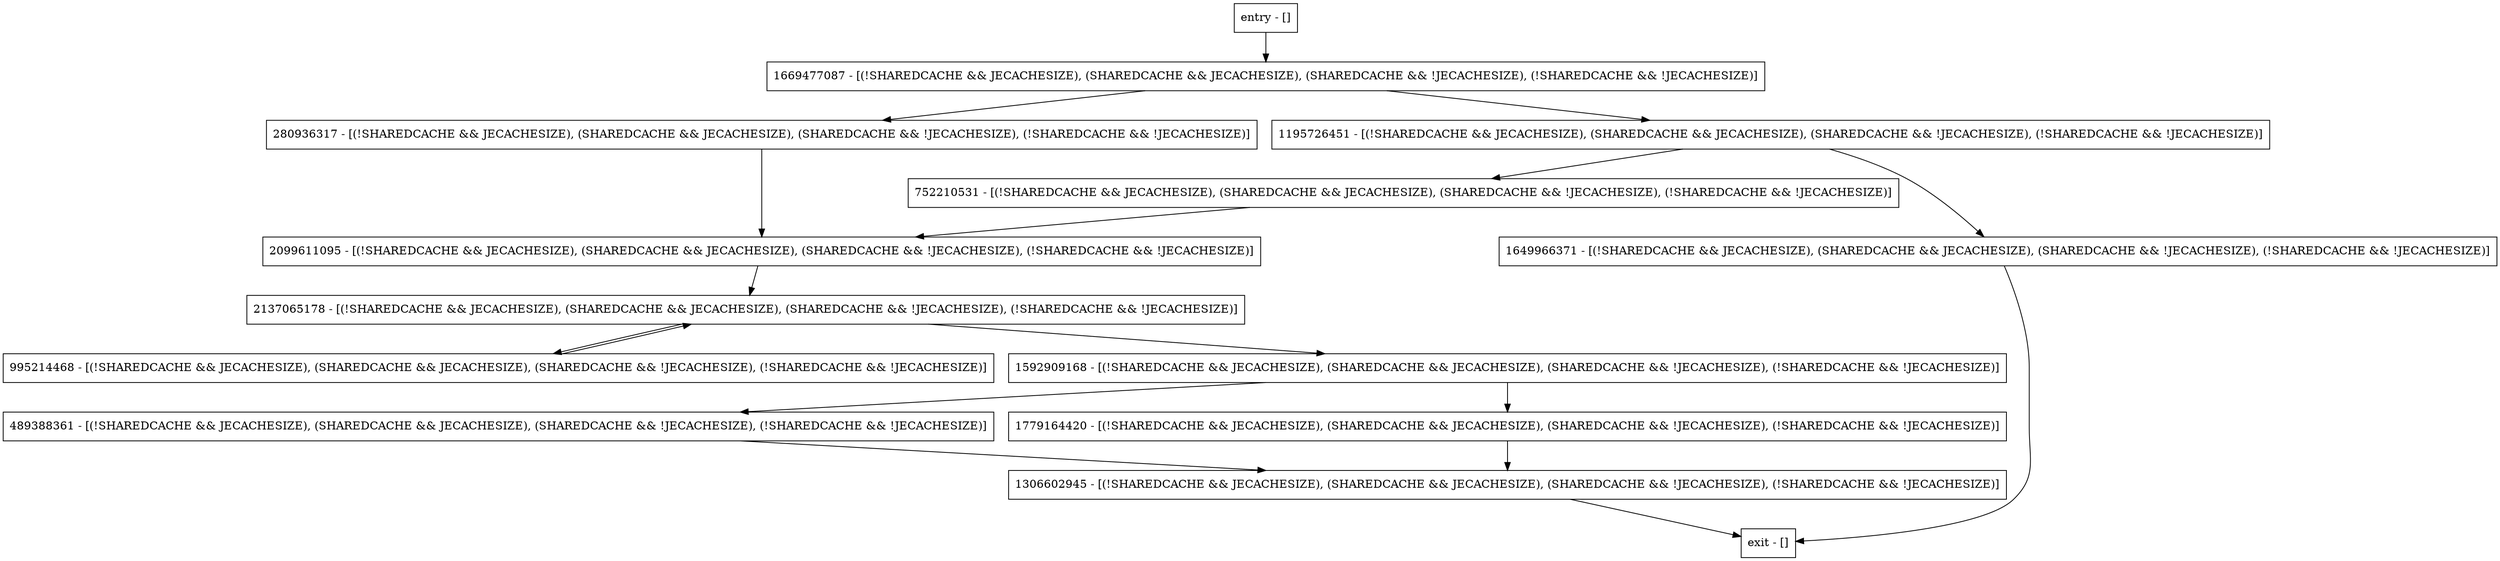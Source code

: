 digraph <init> {
node [shape=record];
1649966371 [label="1649966371 - [(!SHAREDCACHE && JECACHESIZE), (SHAREDCACHE && JECACHESIZE), (SHAREDCACHE && !JECACHESIZE), (!SHAREDCACHE && !JECACHESIZE)]"];
entry [label="entry - []"];
exit [label="exit - []"];
280936317 [label="280936317 - [(!SHAREDCACHE && JECACHESIZE), (SHAREDCACHE && JECACHESIZE), (SHAREDCACHE && !JECACHESIZE), (!SHAREDCACHE && !JECACHESIZE)]"];
995214468 [label="995214468 - [(!SHAREDCACHE && JECACHESIZE), (SHAREDCACHE && JECACHESIZE), (SHAREDCACHE && !JECACHESIZE), (!SHAREDCACHE && !JECACHESIZE)]"];
1306602945 [label="1306602945 - [(!SHAREDCACHE && JECACHESIZE), (SHAREDCACHE && JECACHESIZE), (SHAREDCACHE && !JECACHESIZE), (!SHAREDCACHE && !JECACHESIZE)]"];
489388361 [label="489388361 - [(!SHAREDCACHE && JECACHESIZE), (SHAREDCACHE && JECACHESIZE), (SHAREDCACHE && !JECACHESIZE), (!SHAREDCACHE && !JECACHESIZE)]"];
752210531 [label="752210531 - [(!SHAREDCACHE && JECACHESIZE), (SHAREDCACHE && JECACHESIZE), (SHAREDCACHE && !JECACHESIZE), (!SHAREDCACHE && !JECACHESIZE)]"];
2099611095 [label="2099611095 - [(!SHAREDCACHE && JECACHESIZE), (SHAREDCACHE && JECACHESIZE), (SHAREDCACHE && !JECACHESIZE), (!SHAREDCACHE && !JECACHESIZE)]"];
1195726451 [label="1195726451 - [(!SHAREDCACHE && JECACHESIZE), (SHAREDCACHE && JECACHESIZE), (SHAREDCACHE && !JECACHESIZE), (!SHAREDCACHE && !JECACHESIZE)]"];
2137065178 [label="2137065178 - [(!SHAREDCACHE && JECACHESIZE), (SHAREDCACHE && JECACHESIZE), (SHAREDCACHE && !JECACHESIZE), (!SHAREDCACHE && !JECACHESIZE)]"];
1592909168 [label="1592909168 - [(!SHAREDCACHE && JECACHESIZE), (SHAREDCACHE && JECACHESIZE), (SHAREDCACHE && !JECACHESIZE), (!SHAREDCACHE && !JECACHESIZE)]"];
1669477087 [label="1669477087 - [(!SHAREDCACHE && JECACHESIZE), (SHAREDCACHE && JECACHESIZE), (SHAREDCACHE && !JECACHESIZE), (!SHAREDCACHE && !JECACHESIZE)]"];
1779164420 [label="1779164420 - [(!SHAREDCACHE && JECACHESIZE), (SHAREDCACHE && JECACHESIZE), (SHAREDCACHE && !JECACHESIZE), (!SHAREDCACHE && !JECACHESIZE)]"];
entry;
exit;
1649966371 -> exit;
entry -> 1669477087;
280936317 -> 2099611095;
995214468 -> 2137065178;
1306602945 -> exit;
489388361 -> 1306602945;
752210531 -> 2099611095;
2099611095 -> 2137065178;
1195726451 -> 752210531;
1195726451 -> 1649966371;
2137065178 -> 995214468;
2137065178 -> 1592909168;
1592909168 -> 489388361;
1592909168 -> 1779164420;
1669477087 -> 280936317;
1669477087 -> 1195726451;
1779164420 -> 1306602945;
}
